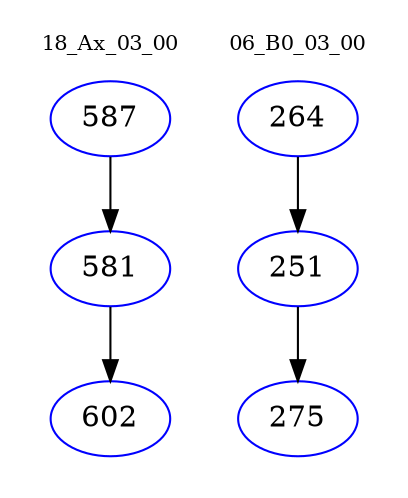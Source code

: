 digraph{
subgraph cluster_0 {
color = white
label = "18_Ax_03_00";
fontsize=10;
T0_587 [label="587", color="blue"]
T0_587 -> T0_581 [color="black"]
T0_581 [label="581", color="blue"]
T0_581 -> T0_602 [color="black"]
T0_602 [label="602", color="blue"]
}
subgraph cluster_1 {
color = white
label = "06_B0_03_00";
fontsize=10;
T1_264 [label="264", color="blue"]
T1_264 -> T1_251 [color="black"]
T1_251 [label="251", color="blue"]
T1_251 -> T1_275 [color="black"]
T1_275 [label="275", color="blue"]
}
}

